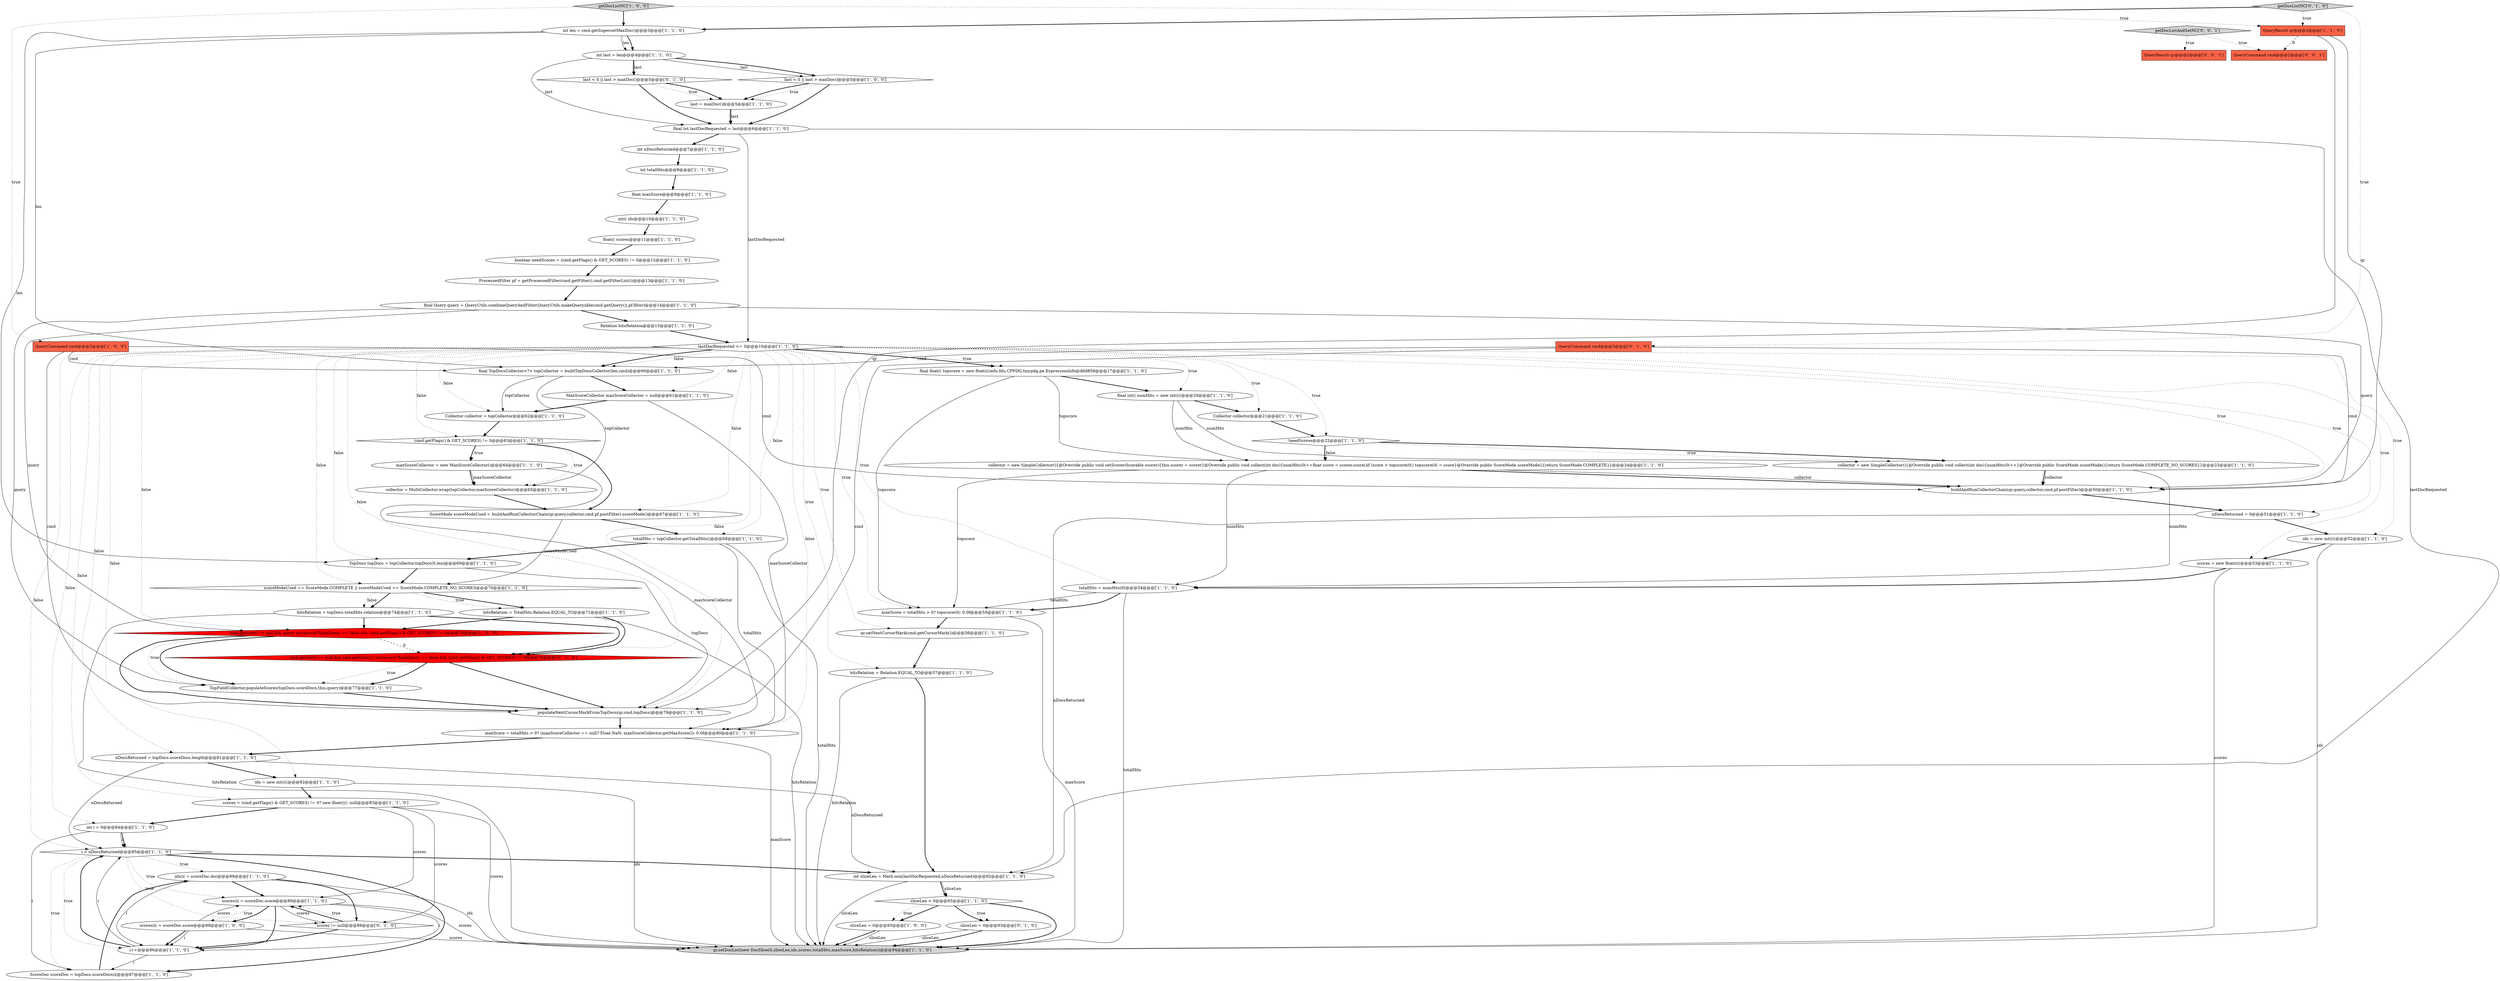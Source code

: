 digraph {
12 [style = filled, label = "int nDocsReturned@@@7@@@['1', '1', '0']", fillcolor = white, shape = ellipse image = "AAA0AAABBB1BBB"];
29 [style = filled, label = "int i = 0@@@84@@@['1', '1', '0']", fillcolor = white, shape = ellipse image = "AAA0AAABBB1BBB"];
5 [style = filled, label = "sliceLen = 0@@@93@@@['1', '0', '0']", fillcolor = white, shape = ellipse image = "AAA0AAABBB1BBB"];
59 [style = filled, label = "last = maxDoc()@@@5@@@['1', '1', '0']", fillcolor = white, shape = ellipse image = "AAA0AAABBB1BBB"];
35 [style = filled, label = "scoreModeUsed == ScoreMode.COMPLETE || scoreModeUsed == ScoreMode.COMPLETE_NO_SCORES@@@70@@@['1', '1', '0']", fillcolor = white, shape = diamond image = "AAA0AAABBB1BBB"];
33 [style = filled, label = "buildAndRunCollectorChain(qr,query,collector,cmd,pf.postFilter)@@@50@@@['1', '1', '0']", fillcolor = white, shape = ellipse image = "AAA0AAABBB1BBB"];
24 [style = filled, label = "(cmd.getFlags() & GET_SCORES) != 0@@@63@@@['1', '1', '0']", fillcolor = white, shape = diamond image = "AAA0AAABBB1BBB"];
61 [style = filled, label = "totalHits = numHits(0(@@@54@@@['1', '1', '0']", fillcolor = white, shape = ellipse image = "AAA0AAABBB1BBB"];
66 [style = filled, label = "last < 0 || last > maxDoc()@@@5@@@['0', '1', '0']", fillcolor = white, shape = diamond image = "AAA0AAABBB2BBB"];
11 [style = filled, label = "boolean needScores = (cmd.getFlags() & GET_SCORES) != 0@@@12@@@['1', '1', '0']", fillcolor = white, shape = ellipse image = "AAA0AAABBB1BBB"];
10 [style = filled, label = "qr.setDocList(new DocSlice(0,sliceLen,ids,scores,totalHits,maxScore,hitsRelation))@@@94@@@['1', '1', '0']", fillcolor = lightgray, shape = ellipse image = "AAA0AAABBB1BBB"];
38 [style = filled, label = "final int lastDocRequested = last@@@6@@@['1', '1', '0']", fillcolor = white, shape = ellipse image = "AAA0AAABBB1BBB"];
45 [style = filled, label = "int totalHits@@@8@@@['1', '1', '0']", fillcolor = white, shape = ellipse image = "AAA0AAABBB1BBB"];
48 [style = filled, label = "cmd.getSort() != null && query instanceof RankQuery == false && (cmd.getFlags() & GET_SCORES) != 0@@@76@@@['1', '0', '0']", fillcolor = red, shape = diamond image = "AAA1AAABBB1BBB"];
31 [style = filled, label = "collector = MultiCollector.wrap(topCollector,maxScoreCollector)@@@65@@@['1', '1', '0']", fillcolor = white, shape = ellipse image = "AAA0AAABBB1BBB"];
58 [style = filled, label = "last < 0 || last > maxDoc()@@@5@@@['1', '0', '0']", fillcolor = white, shape = diamond image = "AAA0AAABBB1BBB"];
69 [style = filled, label = "QueryResult qr@@@2@@@['0', '0', '1']", fillcolor = tomato, shape = box image = "AAA0AAABBB3BBB"];
19 [style = filled, label = "i < nDocsReturned@@@85@@@['1', '1', '0']", fillcolor = white, shape = diamond image = "AAA0AAABBB1BBB"];
47 [style = filled, label = "float(( scores@@@11@@@['1', '1', '0']", fillcolor = white, shape = ellipse image = "AAA0AAABBB1BBB"];
39 [style = filled, label = "nDocsReturned = topDocs.scoreDocs.length@@@81@@@['1', '1', '0']", fillcolor = white, shape = ellipse image = "AAA0AAABBB1BBB"];
65 [style = filled, label = "cmd.getSort() != null && cmd.getQuery() instanceof RankQuery == false && (cmd.getFlags() & GET_SCORES) != 0@@@76@@@['0', '1', '0']", fillcolor = red, shape = diamond image = "AAA1AAABBB2BBB"];
55 [style = filled, label = "hitsRelation = Relation.EQUAL_TO@@@57@@@['1', '1', '0']", fillcolor = white, shape = ellipse image = "AAA0AAABBB1BBB"];
4 [style = filled, label = "scores = new float((((@@@53@@@['1', '1', '0']", fillcolor = white, shape = ellipse image = "AAA0AAABBB1BBB"];
17 [style = filled, label = "MaxScoreCollector maxScoreCollector = null@@@61@@@['1', '1', '0']", fillcolor = white, shape = ellipse image = "AAA0AAABBB1BBB"];
57 [style = filled, label = "TopDocs topDocs = topCollector.topDocs(0,len)@@@69@@@['1', '1', '0']", fillcolor = white, shape = ellipse image = "AAA0AAABBB1BBB"];
21 [style = filled, label = "lastDocRequested <= 0@@@16@@@['1', '1', '0']", fillcolor = white, shape = diamond image = "AAA0AAABBB1BBB"];
2 [style = filled, label = "ids(i( = scoreDoc.doc@@@88@@@['1', '1', '0']", fillcolor = white, shape = ellipse image = "AAA0AAABBB1BBB"];
51 [style = filled, label = "TopFieldCollector.populateScores(topDocs.scoreDocs,this,query)@@@77@@@['1', '1', '0']", fillcolor = white, shape = ellipse image = "AAA0AAABBB1BBB"];
42 [style = filled, label = "ScoreMode scoreModeUsed = buildAndRunCollectorChain(qr,query,collector,cmd,pf.postFilter).scoreMode()@@@67@@@['1', '1', '0']", fillcolor = white, shape = ellipse image = "AAA0AAABBB1BBB"];
7 [style = filled, label = "sliceLen < 0@@@93@@@['1', '1', '0']", fillcolor = white, shape = diamond image = "AAA0AAABBB1BBB"];
20 [style = filled, label = "populateNextCursorMarkFromTopDocs(qr,cmd,topDocs)@@@79@@@['1', '1', '0']", fillcolor = white, shape = ellipse image = "AAA0AAABBB1BBB"];
15 [style = filled, label = "scores(i( = scoreDoc.score@@@89@@@['1', '1', '0']", fillcolor = white, shape = ellipse image = "AAA0AAABBB1BBB"];
28 [style = filled, label = "final Query query = QueryUtils.combineQueryAndFilter(QueryUtils.makeQueryable(cmd.getQuery()),pf.filter)@@@14@@@['1', '1', '0']", fillcolor = white, shape = ellipse image = "AAA0AAABBB1BBB"];
22 [style = filled, label = "totalHits = topCollector.getTotalHits()@@@68@@@['1', '1', '0']", fillcolor = white, shape = ellipse image = "AAA0AAABBB1BBB"];
37 [style = filled, label = "Collector collector = topCollector@@@62@@@['1', '1', '0']", fillcolor = white, shape = ellipse image = "AAA0AAABBB1BBB"];
6 [style = filled, label = "QueryResult qr@@@2@@@['1', '1', '0']", fillcolor = tomato, shape = box image = "AAA0AAABBB1BBB"];
40 [style = filled, label = "final TopDocsCollector<?> topCollector = buildTopDocsCollector(len,cmd)@@@60@@@['1', '1', '0']", fillcolor = white, shape = ellipse image = "AAA0AAABBB1BBB"];
49 [style = filled, label = "float maxScore@@@9@@@['1', '1', '0']", fillcolor = white, shape = ellipse image = "AAA0AAABBB1BBB"];
50 [style = filled, label = "final float(( topscore = new float((((edu.fdu.CPPDG.tinypdg.pe.ExpressionInfo@d6d859@@@17@@@['1', '1', '0']", fillcolor = white, shape = ellipse image = "AAA0AAABBB1BBB"];
54 [style = filled, label = "collector = new SimpleCollector(){@Override public void collect(int doc){numHits(0(++}@Override public ScoreMode scoreMode(){return ScoreMode.COMPLETE_NO_SCORES}}@@@23@@@['1', '1', '0']", fillcolor = white, shape = ellipse image = "AAA0AAABBB1BBB"];
60 [style = filled, label = "scores = (cmd.getFlags() & GET_SCORES) != 0? new float((((: null@@@83@@@['1', '1', '0']", fillcolor = white, shape = ellipse image = "AAA0AAABBB1BBB"];
16 [style = filled, label = "getDocListNC['1', '0', '0']", fillcolor = lightgray, shape = diamond image = "AAA0AAABBB1BBB"];
27 [style = filled, label = "maxScoreCollector = new MaxScoreCollector()@@@64@@@['1', '1', '0']", fillcolor = white, shape = ellipse image = "AAA0AAABBB1BBB"];
30 [style = filled, label = "ids = new int((((@@@82@@@['1', '1', '0']", fillcolor = white, shape = ellipse image = "AAA0AAABBB1BBB"];
70 [style = filled, label = "QueryCommand cmd@@@2@@@['0', '0', '1']", fillcolor = tomato, shape = box image = "AAA0AAABBB3BBB"];
1 [style = filled, label = "Collector collector@@@21@@@['1', '1', '0']", fillcolor = white, shape = ellipse image = "AAA0AAABBB1BBB"];
52 [style = filled, label = "collector = new SimpleCollector(){@Override public void setScorer(Scorable scorer){this.scorer = scorer}@Override public void collect(int doc){numHits(0(++float score = scorer.score()if (score > topscore(0() topscore(0( = score}@Override public ScoreMode scoreMode(){return ScoreMode.COMPLETE}}@@@34@@@['1', '1', '0']", fillcolor = white, shape = ellipse image = "AAA0AAABBB1BBB"];
43 [style = filled, label = "hitsRelation = TotalHits.Relation.EQUAL_TO@@@71@@@['1', '1', '0']", fillcolor = white, shape = ellipse image = "AAA0AAABBB1BBB"];
41 [style = filled, label = "ids = new int((((@@@52@@@['1', '1', '0']", fillcolor = white, shape = ellipse image = "AAA0AAABBB1BBB"];
67 [style = filled, label = "sliceLen = 0@@@93@@@['0', '1', '0']", fillcolor = white, shape = ellipse image = "AAA0AAABBB2BBB"];
32 [style = filled, label = "ProcessedFilter pf = getProcessedFilter(cmd.getFilter(),cmd.getFilterList())@@@13@@@['1', '1', '0']", fillcolor = white, shape = ellipse image = "AAA0AAABBB1BBB"];
0 [style = filled, label = "QueryCommand cmd@@@2@@@['1', '0', '0']", fillcolor = tomato, shape = box image = "AAA0AAABBB1BBB"];
23 [style = filled, label = "int len = cmd.getSupersetMaxDoc()@@@3@@@['1', '1', '0']", fillcolor = white, shape = ellipse image = "AAA0AAABBB1BBB"];
53 [style = filled, label = "i++@@@86@@@['1', '1', '0']", fillcolor = white, shape = ellipse image = "AAA0AAABBB1BBB"];
9 [style = filled, label = "int sliceLen = Math.min(lastDocRequested,nDocsReturned)@@@92@@@['1', '1', '0']", fillcolor = white, shape = ellipse image = "AAA0AAABBB1BBB"];
18 [style = filled, label = "!needScores@@@22@@@['1', '1', '0']", fillcolor = white, shape = diamond image = "AAA0AAABBB1BBB"];
56 [style = filled, label = "qr.setNextCursorMark(cmd.getCursorMark())@@@56@@@['1', '1', '0']", fillcolor = white, shape = ellipse image = "AAA0AAABBB1BBB"];
8 [style = filled, label = "int(( ids@@@10@@@['1', '1', '0']", fillcolor = white, shape = ellipse image = "AAA0AAABBB1BBB"];
13 [style = filled, label = "Relation hitsRelation@@@15@@@['1', '1', '0']", fillcolor = white, shape = ellipse image = "AAA0AAABBB1BBB"];
26 [style = filled, label = "hitsRelation = topDocs.totalHits.relation@@@74@@@['1', '1', '0']", fillcolor = white, shape = ellipse image = "AAA0AAABBB1BBB"];
25 [style = filled, label = "int last = len@@@4@@@['1', '1', '0']", fillcolor = white, shape = ellipse image = "AAA0AAABBB1BBB"];
34 [style = filled, label = "maxScore = totalHits > 0? topscore(0(: 0.0f@@@55@@@['1', '1', '0']", fillcolor = white, shape = ellipse image = "AAA0AAABBB1BBB"];
46 [style = filled, label = "ScoreDoc scoreDoc = topDocs.scoreDocs(i(@@@87@@@['1', '1', '0']", fillcolor = white, shape = ellipse image = "AAA0AAABBB1BBB"];
62 [style = filled, label = "QueryCommand cmd@@@2@@@['0', '1', '0']", fillcolor = tomato, shape = box image = "AAA0AAABBB2BBB"];
63 [style = filled, label = "scores != null@@@89@@@['0', '1', '0']", fillcolor = white, shape = diamond image = "AAA0AAABBB2BBB"];
68 [style = filled, label = "getDocListAndSetNC['0', '0', '1']", fillcolor = lightgray, shape = diamond image = "AAA0AAABBB3BBB"];
44 [style = filled, label = "final int(( numHits = new int((((@@@20@@@['1', '1', '0']", fillcolor = white, shape = ellipse image = "AAA0AAABBB1BBB"];
14 [style = filled, label = "nDocsReturned = 0@@@51@@@['1', '1', '0']", fillcolor = white, shape = ellipse image = "AAA0AAABBB1BBB"];
3 [style = filled, label = "scores(i( = scoreDoc.score@@@89@@@['1', '0', '0']", fillcolor = white, shape = ellipse image = "AAA0AAABBB1BBB"];
64 [style = filled, label = "getDocListNC['0', '1', '0']", fillcolor = lightgray, shape = diamond image = "AAA0AAABBB2BBB"];
36 [style = filled, label = "maxScore = totalHits > 0? (maxScoreCollector == null? Float.NaN: maxScoreCollector.getMaxScore()): 0.0f@@@80@@@['1', '1', '0']", fillcolor = white, shape = ellipse image = "AAA0AAABBB1BBB"];
7->67 [style = dotted, label="true"];
63->15 [style = bold, label=""];
12->45 [style = bold, label=""];
21->18 [style = dotted, label="true"];
60->29 [style = bold, label=""];
59->38 [style = solid, label="last"];
60->10 [style = solid, label="scores"];
50->44 [style = bold, label=""];
46->2 [style = bold, label=""];
0->20 [style = solid, label="cmd"];
38->12 [style = bold, label=""];
21->29 [style = dotted, label="false"];
7->67 [style = bold, label=""];
68->69 [style = dotted, label="true"];
6->70 [style = dashed, label="0"];
19->53 [style = dotted, label="true"];
2->53 [style = solid, label="i"];
35->43 [style = bold, label=""];
28->33 [style = solid, label="query"];
9->7 [style = bold, label=""];
18->52 [style = dotted, label="false"];
24->27 [style = dotted, label="true"];
65->51 [style = dotted, label="true"];
47->11 [style = bold, label=""];
49->8 [style = bold, label=""];
65->51 [style = bold, label=""];
21->37 [style = dotted, label="false"];
26->65 [style = bold, label=""];
53->19 [style = bold, label=""];
21->56 [style = dotted, label="true"];
48->51 [style = bold, label=""];
21->42 [style = dotted, label="false"];
0->40 [style = solid, label="cmd"];
19->9 [style = bold, label=""];
3->10 [style = solid, label="scores"];
44->54 [style = solid, label="numHits"];
54->33 [style = solid, label="collector"];
25->58 [style = bold, label=""];
57->20 [style = solid, label="topDocs"];
54->33 [style = bold, label=""];
22->57 [style = bold, label=""];
8->47 [style = bold, label=""];
2->15 [style = bold, label=""];
2->63 [style = bold, label=""];
9->7 [style = solid, label="sliceLen"];
27->31 [style = solid, label="maxScoreCollector"];
58->59 [style = bold, label=""];
44->1 [style = bold, label=""];
65->20 [style = bold, label=""];
22->10 [style = solid, label="totalHits"];
9->10 [style = solid, label="sliceLen"];
38->21 [style = solid, label="lastDocRequested"];
24->27 [style = bold, label=""];
21->50 [style = bold, label=""];
28->51 [style = solid, label="query"];
50->52 [style = solid, label="topscore"];
36->10 [style = solid, label="maxScore"];
68->70 [style = dotted, label="true"];
5->10 [style = bold, label=""];
3->15 [style = solid, label="scores"];
23->25 [style = bold, label=""];
23->25 [style = solid, label="len"];
30->10 [style = solid, label="ids"];
21->20 [style = dotted, label="false"];
48->65 [style = dashed, label="0"];
64->62 [style = dotted, label="true"];
19->63 [style = dotted, label="true"];
26->10 [style = solid, label="hitsRelation"];
61->10 [style = solid, label="totalHits"];
41->4 [style = bold, label=""];
50->34 [style = solid, label="topscore"];
27->31 [style = bold, label=""];
21->50 [style = dotted, label="true"];
25->58 [style = solid, label="last"];
17->37 [style = bold, label=""];
21->24 [style = dotted, label="false"];
3->53 [style = bold, label=""];
25->38 [style = solid, label="last"];
54->61 [style = solid, label="numHits"];
38->9 [style = solid, label="lastDocRequested"];
21->35 [style = dotted, label="false"];
21->33 [style = dotted, label="true"];
15->3 [style = dotted, label="true"];
21->40 [style = dotted, label="false"];
7->5 [style = bold, label=""];
60->15 [style = solid, label="scores"];
44->52 [style = solid, label="numHits"];
62->40 [style = solid, label="cmd"];
17->36 [style = solid, label="maxScoreCollector"];
64->6 [style = dotted, label="true"];
27->36 [style = solid, label="maxScoreCollector"];
28->48 [style = solid, label="query"];
40->17 [style = bold, label=""];
21->39 [style = dotted, label="false"];
66->38 [style = bold, label=""];
60->63 [style = solid, label="scores"];
19->46 [style = bold, label=""];
21->48 [style = dotted, label="false"];
42->22 [style = bold, label=""];
63->53 [style = bold, label=""];
25->66 [style = solid, label="last"];
26->48 [style = bold, label=""];
57->35 [style = bold, label=""];
55->9 [style = bold, label=""];
67->10 [style = bold, label=""];
55->10 [style = solid, label="hitsRelation"];
62->33 [style = solid, label="cmd"];
21->60 [style = dotted, label="false"];
15->53 [style = solid, label="i"];
34->10 [style = solid, label="maxScore"];
37->24 [style = bold, label=""];
58->59 [style = dotted, label="true"];
21->17 [style = dotted, label="false"];
52->33 [style = bold, label=""];
21->57 [style = dotted, label="false"];
15->53 [style = bold, label=""];
52->34 [style = solid, label="topscore"];
42->35 [style = solid, label="scoreModeUsed"];
11->32 [style = bold, label=""];
14->9 [style = solid, label="nDocsReturned"];
16->23 [style = bold, label=""];
19->15 [style = dotted, label="true"];
15->3 [style = bold, label=""];
51->20 [style = bold, label=""];
36->39 [style = bold, label=""];
23->57 [style = solid, label="len"];
34->56 [style = bold, label=""];
7->5 [style = dotted, label="true"];
21->30 [style = dotted, label="false"];
21->61 [style = dotted, label="true"];
31->42 [style = bold, label=""];
58->38 [style = bold, label=""];
61->34 [style = bold, label=""];
21->41 [style = dotted, label="true"];
29->19 [style = bold, label=""];
43->65 [style = bold, label=""];
0->33 [style = solid, label="cmd"];
66->59 [style = dotted, label="true"];
56->55 [style = bold, label=""];
35->43 [style = dotted, label="true"];
18->52 [style = bold, label=""];
21->22 [style = dotted, label="false"];
35->26 [style = bold, label=""];
14->41 [style = bold, label=""];
20->36 [style = bold, label=""];
53->46 [style = solid, label="i"];
40->37 [style = solid, label="topCollector"];
5->10 [style = solid, label="sliceLen"];
15->63 [style = solid, label="scores"];
24->42 [style = bold, label=""];
33->14 [style = bold, label=""];
61->34 [style = solid, label="totalHits"];
6->33 [style = solid, label="qr"];
21->19 [style = dotted, label="false"];
39->19 [style = solid, label="nDocsReturned"];
21->1 [style = dotted, label="true"];
7->10 [style = bold, label=""];
19->2 [style = dotted, label="true"];
45->49 [style = bold, label=""];
4->10 [style = solid, label="scores"];
15->10 [style = solid, label="scores"];
43->48 [style = bold, label=""];
24->31 [style = dotted, label="true"];
63->15 [style = dotted, label="true"];
59->38 [style = bold, label=""];
28->13 [style = bold, label=""];
1->18 [style = bold, label=""];
21->34 [style = dotted, label="true"];
48->51 [style = dotted, label="true"];
23->40 [style = solid, label="len"];
40->31 [style = solid, label="topCollector"];
3->53 [style = solid, label="i"];
21->4 [style = dotted, label="true"];
29->46 [style = solid, label="i"];
4->61 [style = bold, label=""];
21->65 [style = dotted, label="false"];
64->23 [style = bold, label=""];
39->30 [style = bold, label=""];
52->61 [style = solid, label="numHits"];
21->55 [style = dotted, label="true"];
2->10 [style = solid, label="ids"];
16->0 [style = dotted, label="true"];
21->44 [style = dotted, label="true"];
35->26 [style = dotted, label="false"];
41->10 [style = solid, label="ids"];
53->19 [style = solid, label="i"];
67->10 [style = solid, label="sliceLen"];
48->20 [style = bold, label=""];
52->33 [style = solid, label="collector"];
19->46 [style = dotted, label="true"];
43->10 [style = solid, label="hitsRelation"];
21->14 [style = dotted, label="true"];
21->40 [style = bold, label=""];
18->54 [style = bold, label=""];
18->54 [style = dotted, label="true"];
13->21 [style = bold, label=""];
21->36 [style = dotted, label="false"];
29->19 [style = solid, label="i"];
32->28 [style = bold, label=""];
66->59 [style = bold, label=""];
62->20 [style = solid, label="cmd"];
25->66 [style = bold, label=""];
39->9 [style = solid, label="nDocsReturned"];
16->6 [style = dotted, label="true"];
6->20 [style = solid, label="qr"];
30->60 [style = bold, label=""];
22->36 [style = solid, label="totalHits"];
}
